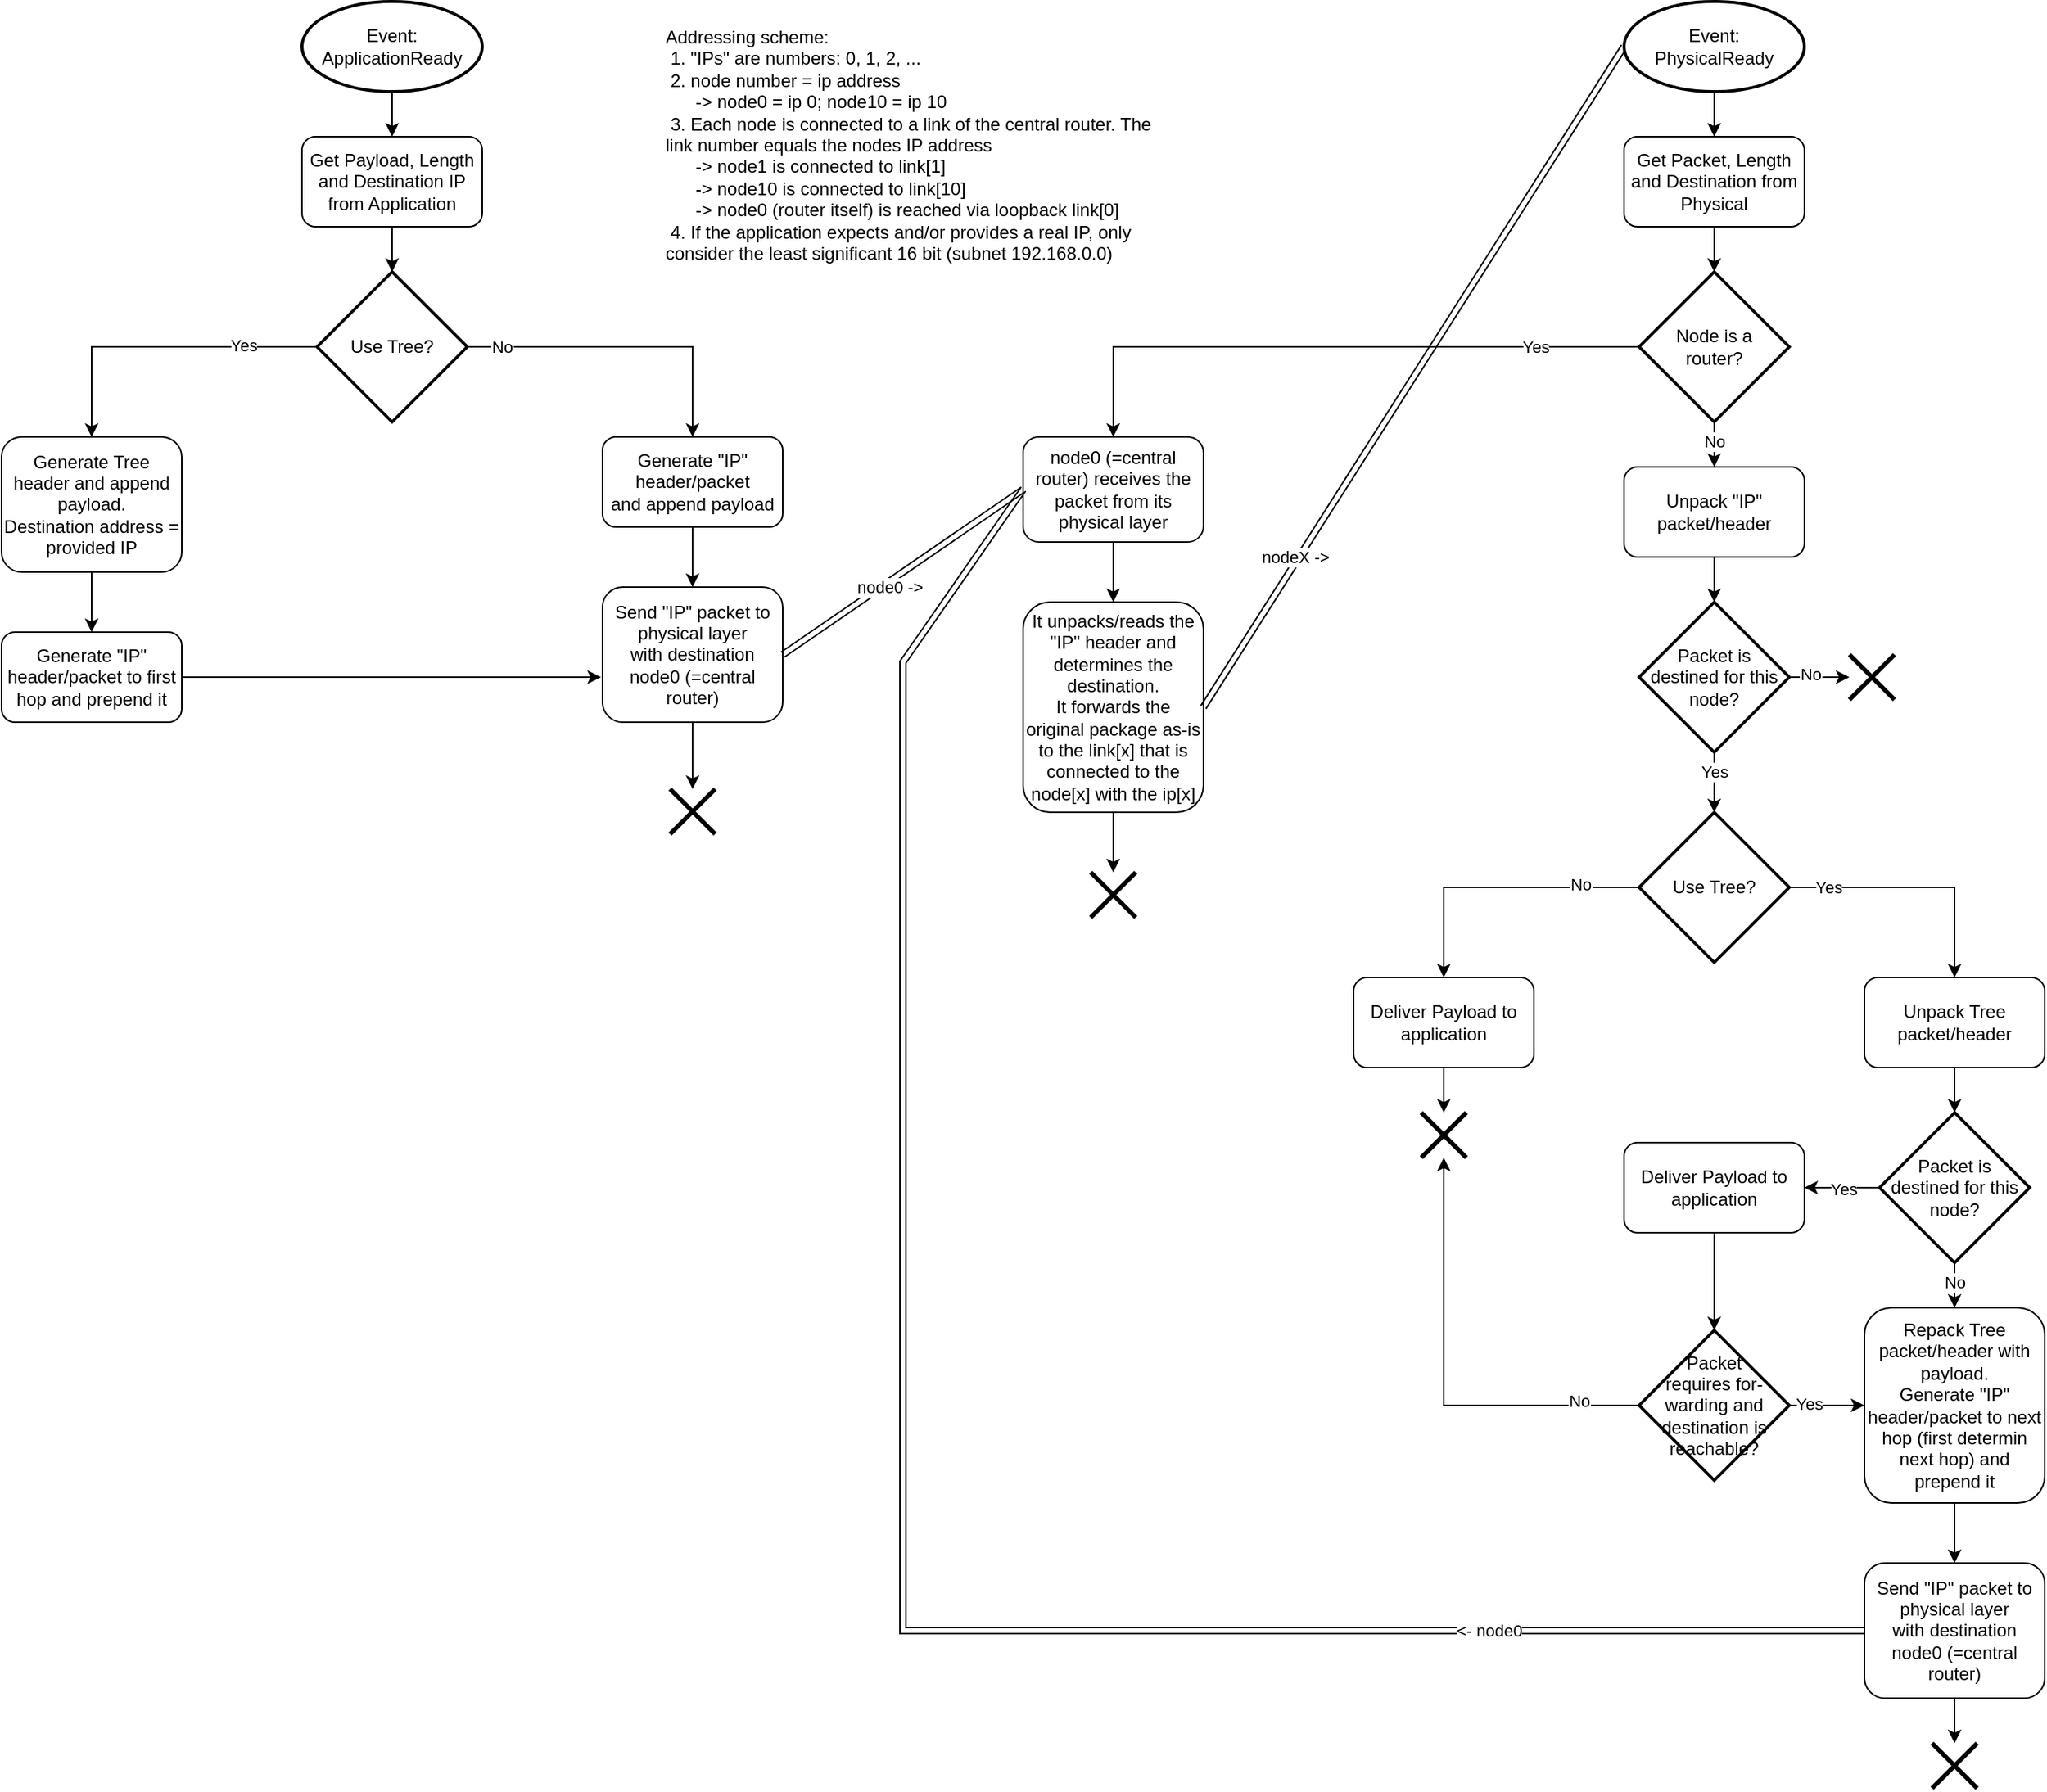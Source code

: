 <mxfile version="26.2.14">
  <diagram name="Seite-1" id="HTuUUcakCANRxWy9C_65">
    <mxGraphModel dx="1665" dy="799" grid="1" gridSize="10" guides="1" tooltips="1" connect="1" arrows="1" fold="1" page="1" pageScale="1" pageWidth="827" pageHeight="1169" math="0" shadow="0">
      <root>
        <mxCell id="0" />
        <mxCell id="1" parent="0" />
        <mxCell id="hoJs8_YLjyTwWvel4_tg-3" value="" style="edgeStyle=orthogonalEdgeStyle;rounded=0;orthogonalLoop=1;jettySize=auto;html=1;" parent="1" source="hoJs8_YLjyTwWvel4_tg-1" target="hoJs8_YLjyTwWvel4_tg-2" edge="1">
          <mxGeometry relative="1" as="geometry" />
        </mxCell>
        <mxCell id="hoJs8_YLjyTwWvel4_tg-1" value="Event: ApplicationReady" style="strokeWidth=2;html=1;shape=mxgraph.flowchart.start_1;whiteSpace=wrap;" parent="1" vertex="1">
          <mxGeometry x="320" y="30" width="120" height="60" as="geometry" />
        </mxCell>
        <mxCell id="hoJs8_YLjyTwWvel4_tg-5" value="" style="edgeStyle=orthogonalEdgeStyle;rounded=0;orthogonalLoop=1;jettySize=auto;html=1;" parent="1" source="hoJs8_YLjyTwWvel4_tg-2" target="hoJs8_YLjyTwWvel4_tg-4" edge="1">
          <mxGeometry relative="1" as="geometry" />
        </mxCell>
        <mxCell id="hoJs8_YLjyTwWvel4_tg-2" value="Get Payload, Length and Destination IP from Application" style="rounded=1;whiteSpace=wrap;html=1;" parent="1" vertex="1">
          <mxGeometry x="320" y="120" width="120" height="60" as="geometry" />
        </mxCell>
        <mxCell id="hoJs8_YLjyTwWvel4_tg-7" style="edgeStyle=orthogonalEdgeStyle;rounded=0;orthogonalLoop=1;jettySize=auto;html=1;exitX=1;exitY=0.5;exitDx=0;exitDy=0;exitPerimeter=0;entryX=0.5;entryY=0;entryDx=0;entryDy=0;" parent="1" source="hoJs8_YLjyTwWvel4_tg-4" target="hoJs8_YLjyTwWvel4_tg-6" edge="1">
          <mxGeometry relative="1" as="geometry" />
        </mxCell>
        <mxCell id="hoJs8_YLjyTwWvel4_tg-8" value="No" style="edgeLabel;html=1;align=center;verticalAlign=middle;resizable=0;points=[];" parent="hoJs8_YLjyTwWvel4_tg-7" vertex="1" connectable="0">
          <mxGeometry x="-0.781" relative="1" as="geometry">
            <mxPoint as="offset" />
          </mxGeometry>
        </mxCell>
        <mxCell id="hoJs8_YLjyTwWvel4_tg-52" style="edgeStyle=orthogonalEdgeStyle;rounded=0;orthogonalLoop=1;jettySize=auto;html=1;exitX=0;exitY=0.5;exitDx=0;exitDy=0;exitPerimeter=0;" parent="1" source="hoJs8_YLjyTwWvel4_tg-4" target="hoJs8_YLjyTwWvel4_tg-51" edge="1">
          <mxGeometry relative="1" as="geometry" />
        </mxCell>
        <mxCell id="hoJs8_YLjyTwWvel4_tg-53" value="Yes" style="edgeLabel;html=1;align=center;verticalAlign=middle;resizable=0;points=[];" parent="hoJs8_YLjyTwWvel4_tg-52" vertex="1" connectable="0">
          <mxGeometry x="-0.533" y="-1" relative="1" as="geometry">
            <mxPoint as="offset" />
          </mxGeometry>
        </mxCell>
        <mxCell id="hoJs8_YLjyTwWvel4_tg-4" value="Use Tree?" style="strokeWidth=2;html=1;shape=mxgraph.flowchart.decision;whiteSpace=wrap;" parent="1" vertex="1">
          <mxGeometry x="330" y="210" width="100" height="100" as="geometry" />
        </mxCell>
        <mxCell id="hoJs8_YLjyTwWvel4_tg-10" value="" style="edgeStyle=orthogonalEdgeStyle;rounded=0;orthogonalLoop=1;jettySize=auto;html=1;" parent="1" source="hoJs8_YLjyTwWvel4_tg-6" target="hoJs8_YLjyTwWvel4_tg-9" edge="1">
          <mxGeometry relative="1" as="geometry" />
        </mxCell>
        <mxCell id="hoJs8_YLjyTwWvel4_tg-6" value="Generate &quot;IP&quot; header/packet&lt;div&gt;and append payload&lt;/div&gt;" style="rounded=1;whiteSpace=wrap;html=1;" parent="1" vertex="1">
          <mxGeometry x="520" y="320" width="120" height="60" as="geometry" />
        </mxCell>
        <mxCell id="hoJs8_YLjyTwWvel4_tg-29" value="" style="edgeStyle=orthogonalEdgeStyle;rounded=0;orthogonalLoop=1;jettySize=auto;html=1;" parent="1" source="hoJs8_YLjyTwWvel4_tg-9" target="hoJs8_YLjyTwWvel4_tg-28" edge="1">
          <mxGeometry relative="1" as="geometry" />
        </mxCell>
        <mxCell id="hoJs8_YLjyTwWvel4_tg-9" value="Send &quot;IP&quot; packet to physical layer&lt;div&gt;with destination node0 (=central router)&lt;/div&gt;" style="rounded=1;whiteSpace=wrap;html=1;" parent="1" vertex="1">
          <mxGeometry x="520" y="420" width="120" height="90" as="geometry" />
        </mxCell>
        <mxCell id="hoJs8_YLjyTwWvel4_tg-11" value="" style="shape=link;html=1;rounded=0;exitX=1;exitY=0.5;exitDx=0;exitDy=0;entryX=0;entryY=0.5;entryDx=0;entryDy=0;" parent="1" source="hoJs8_YLjyTwWvel4_tg-9" target="hoJs8_YLjyTwWvel4_tg-13" edge="1">
          <mxGeometry width="100" relative="1" as="geometry">
            <mxPoint x="540" y="600" as="sourcePoint" />
            <mxPoint x="580" y="600" as="targetPoint" />
          </mxGeometry>
        </mxCell>
        <mxCell id="hoJs8_YLjyTwWvel4_tg-12" value="node0 -&amp;gt;" style="edgeLabel;html=1;align=center;verticalAlign=middle;resizable=0;points=[];" parent="hoJs8_YLjyTwWvel4_tg-11" vertex="1" connectable="0">
          <mxGeometry x="-0.089" y="-1" relative="1" as="geometry">
            <mxPoint x="-3" y="4" as="offset" />
          </mxGeometry>
        </mxCell>
        <mxCell id="hoJs8_YLjyTwWvel4_tg-15" value="" style="edgeStyle=orthogonalEdgeStyle;rounded=0;orthogonalLoop=1;jettySize=auto;html=1;" parent="1" source="hoJs8_YLjyTwWvel4_tg-13" target="hoJs8_YLjyTwWvel4_tg-14" edge="1">
          <mxGeometry relative="1" as="geometry" />
        </mxCell>
        <mxCell id="hoJs8_YLjyTwWvel4_tg-13" value="node0 (=central router) receives the packet from its physical layer" style="rounded=1;whiteSpace=wrap;html=1;" parent="1" vertex="1">
          <mxGeometry x="800" y="320" width="120" height="70" as="geometry" />
        </mxCell>
        <mxCell id="hoJs8_YLjyTwWvel4_tg-27" value="" style="edgeStyle=orthogonalEdgeStyle;rounded=0;orthogonalLoop=1;jettySize=auto;html=1;" parent="1" source="hoJs8_YLjyTwWvel4_tg-14" target="hoJs8_YLjyTwWvel4_tg-26" edge="1">
          <mxGeometry relative="1" as="geometry" />
        </mxCell>
        <mxCell id="hoJs8_YLjyTwWvel4_tg-14" value="It unpacks/reads the &quot;IP&quot; header and determines the destination.&lt;div&gt;It forwards the original package as-is to the link[x] that is connected to the node[x] with the ip[x]&lt;/div&gt;" style="rounded=1;whiteSpace=wrap;html=1;" parent="1" vertex="1">
          <mxGeometry x="800" y="430" width="120" height="140" as="geometry" />
        </mxCell>
        <mxCell id="hoJs8_YLjyTwWvel4_tg-16" value="Addressing scheme:&lt;div&gt;&amp;nbsp;1. &quot;IPs&quot; are numbers: 0, 1, 2, ...&lt;br&gt;&lt;div&gt;&lt;div&gt;&amp;nbsp;2. node number = ip address&lt;/div&gt;&lt;/div&gt;&lt;div&gt;&amp;nbsp; &amp;nbsp; &amp;nbsp; -&amp;gt; node0 = ip 0; node10 = ip 10&lt;/div&gt;&lt;div&gt;&amp;nbsp;3. Each node is connected to a link of the central router. The link number equals the nodes IP address&lt;/div&gt;&lt;/div&gt;&lt;div&gt;&amp;nbsp; &amp;nbsp; &amp;nbsp; -&amp;gt; node1 is connected to link[1]&lt;/div&gt;&lt;div&gt;&amp;nbsp; &amp;nbsp; &amp;nbsp; -&amp;gt; node10 is connected to link[10]&lt;/div&gt;&lt;div&gt;&amp;nbsp; &amp;nbsp; &amp;nbsp; -&amp;gt; node0 (router itself) is reached via loopback link[0]&lt;/div&gt;&lt;div&gt;&amp;nbsp;4. If the application expects and/or provides a real IP, only consider the least significant 16 bit (subnet 192.168.0.0)&lt;/div&gt;" style="text;html=1;align=left;verticalAlign=top;whiteSpace=wrap;rounded=0;" parent="1" vertex="1">
          <mxGeometry x="560" y="40" width="330" height="180" as="geometry" />
        </mxCell>
        <mxCell id="hoJs8_YLjyTwWvel4_tg-17" value="" style="shape=link;html=1;rounded=0;exitX=0;exitY=0.5;exitDx=0;exitDy=0;entryX=1;entryY=0.5;entryDx=0;entryDy=0;exitPerimeter=0;" parent="1" source="hoJs8_YLjyTwWvel4_tg-19" target="hoJs8_YLjyTwWvel4_tg-14" edge="1">
          <mxGeometry width="100" relative="1" as="geometry">
            <mxPoint x="970" y="410" as="sourcePoint" />
            <mxPoint x="970" y="500" as="targetPoint" />
          </mxGeometry>
        </mxCell>
        <mxCell id="hoJs8_YLjyTwWvel4_tg-18" value="nodeX -&amp;gt;" style="edgeLabel;html=1;align=center;verticalAlign=middle;resizable=0;points=[];" parent="hoJs8_YLjyTwWvel4_tg-17" vertex="1" connectable="0">
          <mxGeometry x="-0.089" y="-1" relative="1" as="geometry">
            <mxPoint x="-91" y="140" as="offset" />
          </mxGeometry>
        </mxCell>
        <mxCell id="hoJs8_YLjyTwWvel4_tg-22" value="" style="edgeStyle=orthogonalEdgeStyle;rounded=0;orthogonalLoop=1;jettySize=auto;html=1;" parent="1" source="hoJs8_YLjyTwWvel4_tg-19" target="hoJs8_YLjyTwWvel4_tg-20" edge="1">
          <mxGeometry relative="1" as="geometry" />
        </mxCell>
        <mxCell id="hoJs8_YLjyTwWvel4_tg-19" value="Event:&lt;div&gt;PhysicalReady&lt;/div&gt;" style="strokeWidth=2;html=1;shape=mxgraph.flowchart.start_1;whiteSpace=wrap;" parent="1" vertex="1">
          <mxGeometry x="1200" y="30" width="120" height="60" as="geometry" />
        </mxCell>
        <mxCell id="hoJs8_YLjyTwWvel4_tg-23" value="" style="edgeStyle=orthogonalEdgeStyle;rounded=0;orthogonalLoop=1;jettySize=auto;html=1;" parent="1" source="hoJs8_YLjyTwWvel4_tg-20" target="hoJs8_YLjyTwWvel4_tg-21" edge="1">
          <mxGeometry relative="1" as="geometry" />
        </mxCell>
        <mxCell id="hoJs8_YLjyTwWvel4_tg-20" value="Get Packet, Length and Destination from Physical" style="rounded=1;whiteSpace=wrap;html=1;" parent="1" vertex="1">
          <mxGeometry x="1200" y="120" width="120" height="60" as="geometry" />
        </mxCell>
        <mxCell id="hoJs8_YLjyTwWvel4_tg-24" style="edgeStyle=orthogonalEdgeStyle;rounded=0;orthogonalLoop=1;jettySize=auto;html=1;exitX=0;exitY=0.5;exitDx=0;exitDy=0;exitPerimeter=0;entryX=0.5;entryY=0;entryDx=0;entryDy=0;" parent="1" source="hoJs8_YLjyTwWvel4_tg-21" target="hoJs8_YLjyTwWvel4_tg-13" edge="1">
          <mxGeometry relative="1" as="geometry" />
        </mxCell>
        <mxCell id="hoJs8_YLjyTwWvel4_tg-25" value="Yes" style="edgeLabel;html=1;align=center;verticalAlign=middle;resizable=0;points=[];" parent="hoJs8_YLjyTwWvel4_tg-24" vertex="1" connectable="0">
          <mxGeometry x="-0.663" relative="1" as="geometry">
            <mxPoint as="offset" />
          </mxGeometry>
        </mxCell>
        <mxCell id="hoJs8_YLjyTwWvel4_tg-31" value="" style="edgeStyle=orthogonalEdgeStyle;rounded=0;orthogonalLoop=1;jettySize=auto;html=1;entryX=0.5;entryY=0;entryDx=0;entryDy=0;" parent="1" source="hoJs8_YLjyTwWvel4_tg-21" target="hoJs8_YLjyTwWvel4_tg-34" edge="1">
          <mxGeometry relative="1" as="geometry">
            <mxPoint x="1260" y="340" as="targetPoint" />
          </mxGeometry>
        </mxCell>
        <mxCell id="hoJs8_YLjyTwWvel4_tg-32" value="No" style="edgeLabel;html=1;align=center;verticalAlign=middle;resizable=0;points=[];" parent="hoJs8_YLjyTwWvel4_tg-31" vertex="1" connectable="0">
          <mxGeometry x="0.32" relative="1" as="geometry">
            <mxPoint as="offset" />
          </mxGeometry>
        </mxCell>
        <mxCell id="hoJs8_YLjyTwWvel4_tg-21" value="Node is a&lt;div&gt;router?&lt;/div&gt;" style="strokeWidth=2;html=1;shape=mxgraph.flowchart.decision;whiteSpace=wrap;" parent="1" vertex="1">
          <mxGeometry x="1210" y="210" width="100" height="100" as="geometry" />
        </mxCell>
        <mxCell id="hoJs8_YLjyTwWvel4_tg-26" value="" style="shape=umlDestroy;whiteSpace=wrap;html=1;strokeWidth=3;targetShapes=umlLifeline;" parent="1" vertex="1">
          <mxGeometry x="845" y="610" width="30" height="30" as="geometry" />
        </mxCell>
        <mxCell id="hoJs8_YLjyTwWvel4_tg-28" value="" style="shape=umlDestroy;whiteSpace=wrap;html=1;strokeWidth=3;targetShapes=umlLifeline;" parent="1" vertex="1">
          <mxGeometry x="565" y="554.5" width="30" height="30" as="geometry" />
        </mxCell>
        <mxCell id="hoJs8_YLjyTwWvel4_tg-41" value="" style="edgeStyle=orthogonalEdgeStyle;rounded=0;orthogonalLoop=1;jettySize=auto;html=1;exitX=0.5;exitY=1;exitDx=0;exitDy=0;" parent="1" source="hoJs8_YLjyTwWvel4_tg-34" target="hoJs8_YLjyTwWvel4_tg-40" edge="1">
          <mxGeometry relative="1" as="geometry" />
        </mxCell>
        <mxCell id="hoJs8_YLjyTwWvel4_tg-34" value="Unpack &quot;IP&quot; packet/header" style="rounded=1;whiteSpace=wrap;html=1;" parent="1" vertex="1">
          <mxGeometry x="1200" y="340" width="120" height="60" as="geometry" />
        </mxCell>
        <mxCell id="hoJs8_YLjyTwWvel4_tg-43" value="" style="edgeStyle=orthogonalEdgeStyle;rounded=0;orthogonalLoop=1;jettySize=auto;html=1;" parent="1" source="hoJs8_YLjyTwWvel4_tg-40" target="hoJs8_YLjyTwWvel4_tg-42" edge="1">
          <mxGeometry relative="1" as="geometry" />
        </mxCell>
        <mxCell id="hoJs8_YLjyTwWvel4_tg-44" value="No" style="edgeLabel;html=1;align=center;verticalAlign=middle;resizable=0;points=[];" parent="hoJs8_YLjyTwWvel4_tg-43" vertex="1" connectable="0">
          <mxGeometry x="-0.3" y="2" relative="1" as="geometry">
            <mxPoint as="offset" />
          </mxGeometry>
        </mxCell>
        <mxCell id="hoJs8_YLjyTwWvel4_tg-64" value="" style="edgeStyle=orthogonalEdgeStyle;rounded=0;orthogonalLoop=1;jettySize=auto;html=1;" parent="1" source="hoJs8_YLjyTwWvel4_tg-40" target="hoJs8_YLjyTwWvel4_tg-63" edge="1">
          <mxGeometry relative="1" as="geometry" />
        </mxCell>
        <mxCell id="hoJs8_YLjyTwWvel4_tg-65" value="Yes" style="edgeLabel;html=1;align=center;verticalAlign=middle;resizable=0;points=[];" parent="hoJs8_YLjyTwWvel4_tg-64" vertex="1" connectable="0">
          <mxGeometry x="-0.35" relative="1" as="geometry">
            <mxPoint as="offset" />
          </mxGeometry>
        </mxCell>
        <mxCell id="hoJs8_YLjyTwWvel4_tg-40" value="Packet is&lt;div&gt;destined for this node?&lt;/div&gt;" style="strokeWidth=2;html=1;shape=mxgraph.flowchart.decision;whiteSpace=wrap;" parent="1" vertex="1">
          <mxGeometry x="1210" y="430" width="100" height="100" as="geometry" />
        </mxCell>
        <mxCell id="hoJs8_YLjyTwWvel4_tg-42" value="" style="shape=umlDestroy;whiteSpace=wrap;html=1;strokeWidth=3;targetShapes=umlLifeline;" parent="1" vertex="1">
          <mxGeometry x="1350" y="465" width="30" height="30" as="geometry" />
        </mxCell>
        <mxCell id="hoJs8_YLjyTwWvel4_tg-49" value="" style="edgeStyle=orthogonalEdgeStyle;rounded=0;orthogonalLoop=1;jettySize=auto;html=1;" parent="1" source="hoJs8_YLjyTwWvel4_tg-45" target="hoJs8_YLjyTwWvel4_tg-48" edge="1">
          <mxGeometry relative="1" as="geometry" />
        </mxCell>
        <mxCell id="hoJs8_YLjyTwWvel4_tg-45" value="Deliver Payload to application" style="rounded=1;whiteSpace=wrap;html=1;" parent="1" vertex="1">
          <mxGeometry x="1020" y="680" width="120" height="60" as="geometry" />
        </mxCell>
        <mxCell id="hoJs8_YLjyTwWvel4_tg-48" value="" style="shape=umlDestroy;whiteSpace=wrap;html=1;strokeWidth=3;targetShapes=umlLifeline;" parent="1" vertex="1">
          <mxGeometry x="1065" y="770" width="30" height="30" as="geometry" />
        </mxCell>
        <mxCell id="hoJs8_YLjyTwWvel4_tg-55" value="" style="edgeStyle=orthogonalEdgeStyle;rounded=0;orthogonalLoop=1;jettySize=auto;html=1;" parent="1" source="hoJs8_YLjyTwWvel4_tg-51" target="hoJs8_YLjyTwWvel4_tg-54" edge="1">
          <mxGeometry relative="1" as="geometry" />
        </mxCell>
        <mxCell id="hoJs8_YLjyTwWvel4_tg-51" value="Generate Tree header and append payload.&lt;div&gt;Destination address = provided IP&lt;/div&gt;" style="rounded=1;whiteSpace=wrap;html=1;" parent="1" vertex="1">
          <mxGeometry x="120" y="320" width="120" height="90" as="geometry" />
        </mxCell>
        <mxCell id="hoJs8_YLjyTwWvel4_tg-68" style="edgeStyle=orthogonalEdgeStyle;rounded=0;orthogonalLoop=1;jettySize=auto;html=1;exitX=1;exitY=0.5;exitDx=0;exitDy=0;entryX=-0.008;entryY=0.667;entryDx=0;entryDy=0;entryPerimeter=0;" parent="1" source="hoJs8_YLjyTwWvel4_tg-54" target="hoJs8_YLjyTwWvel4_tg-9" edge="1">
          <mxGeometry relative="1" as="geometry" />
        </mxCell>
        <mxCell id="hoJs8_YLjyTwWvel4_tg-54" value="Generate &quot;IP&quot; header/packet to first hop and prepend it" style="rounded=1;whiteSpace=wrap;html=1;" parent="1" vertex="1">
          <mxGeometry x="120" y="450" width="120" height="60" as="geometry" />
        </mxCell>
        <mxCell id="hoJs8_YLjyTwWvel4_tg-66" style="edgeStyle=orthogonalEdgeStyle;rounded=0;orthogonalLoop=1;jettySize=auto;html=1;exitX=0;exitY=0.5;exitDx=0;exitDy=0;exitPerimeter=0;entryX=0.5;entryY=0;entryDx=0;entryDy=0;" parent="1" source="hoJs8_YLjyTwWvel4_tg-63" target="hoJs8_YLjyTwWvel4_tg-45" edge="1">
          <mxGeometry relative="1" as="geometry" />
        </mxCell>
        <mxCell id="hoJs8_YLjyTwWvel4_tg-67" value="No" style="edgeLabel;html=1;align=center;verticalAlign=middle;resizable=0;points=[];" parent="hoJs8_YLjyTwWvel4_tg-66" vertex="1" connectable="0">
          <mxGeometry x="-0.59" y="-2" relative="1" as="geometry">
            <mxPoint as="offset" />
          </mxGeometry>
        </mxCell>
        <mxCell id="hoJs8_YLjyTwWvel4_tg-70" style="edgeStyle=orthogonalEdgeStyle;rounded=0;orthogonalLoop=1;jettySize=auto;html=1;exitX=1;exitY=0.5;exitDx=0;exitDy=0;exitPerimeter=0;entryX=0.5;entryY=0;entryDx=0;entryDy=0;" parent="1" source="hoJs8_YLjyTwWvel4_tg-63" target="hoJs8_YLjyTwWvel4_tg-69" edge="1">
          <mxGeometry relative="1" as="geometry" />
        </mxCell>
        <mxCell id="2e_USpRxNHBIw4PkJXdu-1" value="Yes" style="edgeLabel;html=1;align=center;verticalAlign=middle;resizable=0;points=[];" parent="hoJs8_YLjyTwWvel4_tg-70" vertex="1" connectable="0">
          <mxGeometry x="-0.694" relative="1" as="geometry">
            <mxPoint as="offset" />
          </mxGeometry>
        </mxCell>
        <mxCell id="hoJs8_YLjyTwWvel4_tg-63" value="Use Tree?" style="strokeWidth=2;html=1;shape=mxgraph.flowchart.decision;whiteSpace=wrap;" parent="1" vertex="1">
          <mxGeometry x="1210" y="570" width="100" height="100" as="geometry" />
        </mxCell>
        <mxCell id="hoJs8_YLjyTwWvel4_tg-72" value="" style="edgeStyle=orthogonalEdgeStyle;rounded=0;orthogonalLoop=1;jettySize=auto;html=1;" parent="1" source="hoJs8_YLjyTwWvel4_tg-69" target="hoJs8_YLjyTwWvel4_tg-71" edge="1">
          <mxGeometry relative="1" as="geometry" />
        </mxCell>
        <mxCell id="hoJs8_YLjyTwWvel4_tg-69" value="Unpack Tree packet/header" style="rounded=1;whiteSpace=wrap;html=1;" parent="1" vertex="1">
          <mxGeometry x="1360" y="680" width="120" height="60" as="geometry" />
        </mxCell>
        <mxCell id="hoJs8_YLjyTwWvel4_tg-74" value="" style="edgeStyle=orthogonalEdgeStyle;rounded=0;orthogonalLoop=1;jettySize=auto;html=1;" parent="1" source="hoJs8_YLjyTwWvel4_tg-71" target="hoJs8_YLjyTwWvel4_tg-73" edge="1">
          <mxGeometry relative="1" as="geometry" />
        </mxCell>
        <mxCell id="hoJs8_YLjyTwWvel4_tg-75" value="Yes" style="edgeLabel;html=1;align=center;verticalAlign=middle;resizable=0;points=[];" parent="hoJs8_YLjyTwWvel4_tg-74" vertex="1" connectable="0">
          <mxGeometry x="-0.04" y="1" relative="1" as="geometry">
            <mxPoint as="offset" />
          </mxGeometry>
        </mxCell>
        <mxCell id="hoJs8_YLjyTwWvel4_tg-78" value="" style="edgeStyle=orthogonalEdgeStyle;rounded=0;orthogonalLoop=1;jettySize=auto;html=1;" parent="1" source="hoJs8_YLjyTwWvel4_tg-71" target="hoJs8_YLjyTwWvel4_tg-77" edge="1">
          <mxGeometry relative="1" as="geometry" />
        </mxCell>
        <mxCell id="2e_USpRxNHBIw4PkJXdu-2" value="No" style="edgeLabel;html=1;align=center;verticalAlign=middle;resizable=0;points=[];" parent="hoJs8_YLjyTwWvel4_tg-78" vertex="1" connectable="0">
          <mxGeometry x="0.32" relative="1" as="geometry">
            <mxPoint as="offset" />
          </mxGeometry>
        </mxCell>
        <mxCell id="hoJs8_YLjyTwWvel4_tg-71" value="Packet is&lt;div&gt;destined for this node?&lt;/div&gt;" style="strokeWidth=2;html=1;shape=mxgraph.flowchart.decision;whiteSpace=wrap;" parent="1" vertex="1">
          <mxGeometry x="1370" y="770" width="100" height="100" as="geometry" />
        </mxCell>
        <mxCell id="Xpsv-R13jGEEFc6t5P-M-3" value="" style="edgeStyle=orthogonalEdgeStyle;rounded=0;orthogonalLoop=1;jettySize=auto;html=1;" edge="1" parent="1" source="hoJs8_YLjyTwWvel4_tg-73" target="Xpsv-R13jGEEFc6t5P-M-1">
          <mxGeometry relative="1" as="geometry" />
        </mxCell>
        <mxCell id="hoJs8_YLjyTwWvel4_tg-73" value="Deliver Payload to application" style="rounded=1;whiteSpace=wrap;html=1;" parent="1" vertex="1">
          <mxGeometry x="1200" y="790" width="120" height="60" as="geometry" />
        </mxCell>
        <mxCell id="hoJs8_YLjyTwWvel4_tg-80" value="" style="edgeStyle=orthogonalEdgeStyle;rounded=0;orthogonalLoop=1;jettySize=auto;html=1;" parent="1" source="hoJs8_YLjyTwWvel4_tg-77" target="hoJs8_YLjyTwWvel4_tg-79" edge="1">
          <mxGeometry relative="1" as="geometry" />
        </mxCell>
        <mxCell id="hoJs8_YLjyTwWvel4_tg-77" value="Repack Tree packet/header with payload.&lt;div&gt;Generate &quot;IP&quot; header/packet to next hop (first determin next hop) and prepend it&lt;/div&gt;" style="rounded=1;whiteSpace=wrap;html=1;" parent="1" vertex="1">
          <mxGeometry x="1360" y="900" width="120" height="130" as="geometry" />
        </mxCell>
        <mxCell id="hoJs8_YLjyTwWvel4_tg-84" value="" style="edgeStyle=orthogonalEdgeStyle;rounded=0;orthogonalLoop=1;jettySize=auto;html=1;" parent="1" source="hoJs8_YLjyTwWvel4_tg-79" target="hoJs8_YLjyTwWvel4_tg-83" edge="1">
          <mxGeometry relative="1" as="geometry" />
        </mxCell>
        <mxCell id="hoJs8_YLjyTwWvel4_tg-79" value="Send &quot;IP&quot; packet to physical layer&lt;div&gt;with destination node0 (=central router)&lt;/div&gt;" style="rounded=1;whiteSpace=wrap;html=1;" parent="1" vertex="1">
          <mxGeometry x="1360" y="1070" width="120" height="90" as="geometry" />
        </mxCell>
        <mxCell id="hoJs8_YLjyTwWvel4_tg-81" value="" style="shape=link;html=1;rounded=0;exitX=0;exitY=0.5;exitDx=0;exitDy=0;entryX=0;entryY=0.5;entryDx=0;entryDy=0;" parent="1" source="hoJs8_YLjyTwWvel4_tg-79" target="hoJs8_YLjyTwWvel4_tg-13" edge="1">
          <mxGeometry width="100" relative="1" as="geometry">
            <mxPoint x="650" y="475" as="sourcePoint" />
            <mxPoint x="810" y="365" as="targetPoint" />
            <Array as="points">
              <mxPoint x="720" y="1115" />
              <mxPoint x="720" y="470" />
            </Array>
          </mxGeometry>
        </mxCell>
        <mxCell id="hoJs8_YLjyTwWvel4_tg-82" value="&amp;lt;- node0" style="edgeLabel;html=1;align=center;verticalAlign=middle;resizable=0;points=[];" parent="hoJs8_YLjyTwWvel4_tg-81" vertex="1" connectable="0">
          <mxGeometry x="-0.089" y="-1" relative="1" as="geometry">
            <mxPoint x="389" y="9" as="offset" />
          </mxGeometry>
        </mxCell>
        <mxCell id="hoJs8_YLjyTwWvel4_tg-83" value="" style="shape=umlDestroy;whiteSpace=wrap;html=1;strokeWidth=3;targetShapes=umlLifeline;" parent="1" vertex="1">
          <mxGeometry x="1405" y="1190" width="30" height="30" as="geometry" />
        </mxCell>
        <mxCell id="Xpsv-R13jGEEFc6t5P-M-2" style="edgeStyle=orthogonalEdgeStyle;rounded=0;orthogonalLoop=1;jettySize=auto;html=1;exitX=1;exitY=0.5;exitDx=0;exitDy=0;exitPerimeter=0;entryX=0;entryY=0.5;entryDx=0;entryDy=0;" edge="1" parent="1" source="Xpsv-R13jGEEFc6t5P-M-1" target="hoJs8_YLjyTwWvel4_tg-77">
          <mxGeometry relative="1" as="geometry" />
        </mxCell>
        <mxCell id="Xpsv-R13jGEEFc6t5P-M-4" value="Yes" style="edgeLabel;html=1;align=center;verticalAlign=middle;resizable=0;points=[];" vertex="1" connectable="0" parent="Xpsv-R13jGEEFc6t5P-M-2">
          <mxGeometry x="-0.508" y="1" relative="1" as="geometry">
            <mxPoint as="offset" />
          </mxGeometry>
        </mxCell>
        <mxCell id="Xpsv-R13jGEEFc6t5P-M-5" style="edgeStyle=orthogonalEdgeStyle;rounded=0;orthogonalLoop=1;jettySize=auto;html=1;exitX=0;exitY=0.5;exitDx=0;exitDy=0;exitPerimeter=0;" edge="1" parent="1" source="Xpsv-R13jGEEFc6t5P-M-1" target="hoJs8_YLjyTwWvel4_tg-48">
          <mxGeometry relative="1" as="geometry" />
        </mxCell>
        <mxCell id="Xpsv-R13jGEEFc6t5P-M-6" value="No" style="edgeLabel;html=1;align=center;verticalAlign=middle;resizable=0;points=[];" vertex="1" connectable="0" parent="Xpsv-R13jGEEFc6t5P-M-5">
          <mxGeometry x="-0.729" y="-3" relative="1" as="geometry">
            <mxPoint as="offset" />
          </mxGeometry>
        </mxCell>
        <mxCell id="Xpsv-R13jGEEFc6t5P-M-1" value="&lt;div&gt;Packet&lt;/div&gt;&lt;div&gt;requires for-warding and destination is reachable?&lt;/div&gt;" style="strokeWidth=2;html=1;shape=mxgraph.flowchart.decision;whiteSpace=wrap;" vertex="1" parent="1">
          <mxGeometry x="1210" y="915" width="100" height="100" as="geometry" />
        </mxCell>
      </root>
    </mxGraphModel>
  </diagram>
</mxfile>

